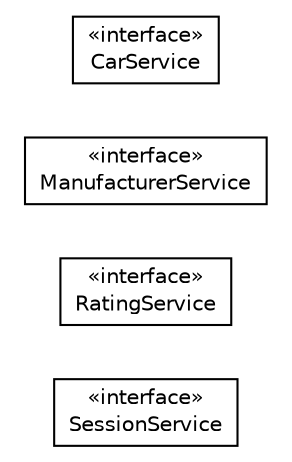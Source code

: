#!/usr/local/bin/dot
#
# Class diagram 
# Generated by UMLGraph version R5_6-24-gf6e263 (http://www.umlgraph.org/)
#

digraph G {
	edge [fontname="Helvetica",fontsize=10,labelfontname="Helvetica",labelfontsize=10];
	node [fontname="Helvetica",fontsize=10,shape=plaintext];
	nodesep=0.25;
	ranksep=0.5;
	rankdir=LR;
	// com.gwtplatform.carstore.client.rest.SessionService
	c46436 [label=<<table title="com.gwtplatform.carstore.client.rest.SessionService" border="0" cellborder="1" cellspacing="0" cellpadding="2" port="p" href="./SessionService.html">
		<tr><td><table border="0" cellspacing="0" cellpadding="1">
<tr><td align="center" balign="center"> &#171;interface&#187; </td></tr>
<tr><td align="center" balign="center"> SessionService </td></tr>
		</table></td></tr>
		</table>>, URL="./SessionService.html", fontname="Helvetica", fontcolor="black", fontsize=10.0];
	// com.gwtplatform.carstore.client.rest.RatingService
	c46437 [label=<<table title="com.gwtplatform.carstore.client.rest.RatingService" border="0" cellborder="1" cellspacing="0" cellpadding="2" port="p" href="./RatingService.html">
		<tr><td><table border="0" cellspacing="0" cellpadding="1">
<tr><td align="center" balign="center"> &#171;interface&#187; </td></tr>
<tr><td align="center" balign="center"> RatingService </td></tr>
		</table></td></tr>
		</table>>, URL="./RatingService.html", fontname="Helvetica", fontcolor="black", fontsize=10.0];
	// com.gwtplatform.carstore.client.rest.ManufacturerService
	c46438 [label=<<table title="com.gwtplatform.carstore.client.rest.ManufacturerService" border="0" cellborder="1" cellspacing="0" cellpadding="2" port="p" href="./ManufacturerService.html">
		<tr><td><table border="0" cellspacing="0" cellpadding="1">
<tr><td align="center" balign="center"> &#171;interface&#187; </td></tr>
<tr><td align="center" balign="center"> ManufacturerService </td></tr>
		</table></td></tr>
		</table>>, URL="./ManufacturerService.html", fontname="Helvetica", fontcolor="black", fontsize=10.0];
	// com.gwtplatform.carstore.client.rest.CarService
	c46439 [label=<<table title="com.gwtplatform.carstore.client.rest.CarService" border="0" cellborder="1" cellspacing="0" cellpadding="2" port="p" href="./CarService.html">
		<tr><td><table border="0" cellspacing="0" cellpadding="1">
<tr><td align="center" balign="center"> &#171;interface&#187; </td></tr>
<tr><td align="center" balign="center"> CarService </td></tr>
		</table></td></tr>
		</table>>, URL="./CarService.html", fontname="Helvetica", fontcolor="black", fontsize=10.0];
}


